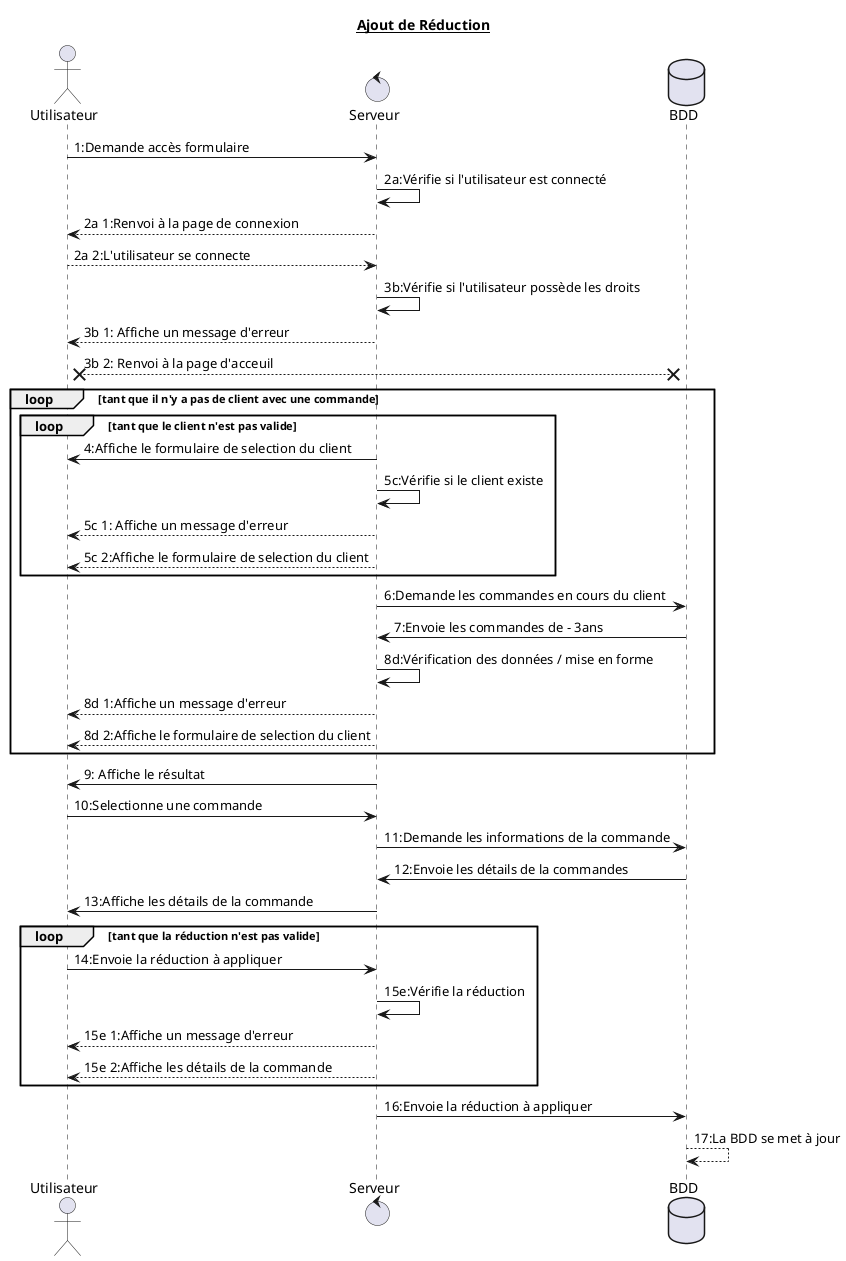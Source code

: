 
@startuml
title __Ajout de Réduction__
actor Utilisateur
control Serveur
database BDD

Utilisateur -> Serveur: 1:Demande accès formulaire
Serveur -> Serveur: 2a:Vérifie si l'utilisateur est connecté
Utilisateur <-- Serveur: 2a 1:Renvoi à la page de connexion 
Utilisateur --> Serveur: 2a 2:L'utilisateur se connecte
Serveur -> Serveur: 3b:Vérifie si l'utilisateur possède les droits
Utilisateur <-- Serveur: 3b 1: Affiche un message d'erreur
Utilisateur x--x BDD: 3b 2: Renvoi à la page d'acceuil

loop tant que il n'y a pas de client avec une commande
    loop tant que le client n'est pas valide
        Utilisateur <- Serveur: 4:Affiche le formulaire de selection du client
        Serveur -> Serveur: 5c:Vérifie si le client existe
        Utilisateur <-- Serveur:5c 1: Affiche un message d'erreur
        Utilisateur <-- Serveur: 5c 2:Affiche le formulaire de selection du client
    end

    Serveur -> BDD: 6:Demande les commandes en cours du client 
    Serveur <- BDD: 7:Envoie les commandes de - 3ans
    Serveur -> Serveur: 8d:Vérification des données / mise en forme
    Utilisateur <-- Serveur: 8d 1:Affiche un message d'erreur
    Utilisateur <-- Serveur: 8d 2:Affiche le formulaire de selection du client
end

Utilisateur <- Serveur: 9: Affiche le résultat
Utilisateur -> Serveur: 10:Selectionne une commande
Serveur -> BDD: 11:Demande les informations de la commande
Serveur <- BDD: 12:Envoie les détails de la commandes
Utilisateur <- Serveur: 13:Affiche les détails de la commande

loop tant que la réduction n'est pas valide
    Utilisateur -> Serveur: 14:Envoie la réduction à appliquer
    Serveur -> Serveur : 15e:Vérifie la réduction
    Utilisateur <-- Serveur:15e 1:Affiche un message d'erreur
    Utilisateur <-- Serveur:15e 2:Affiche les détails de la commande
end 

Serveur -> BDD: 16:Envoie la réduction à appliquer
BDD --> BDD : 17:La BDD se met à jour
@enduml